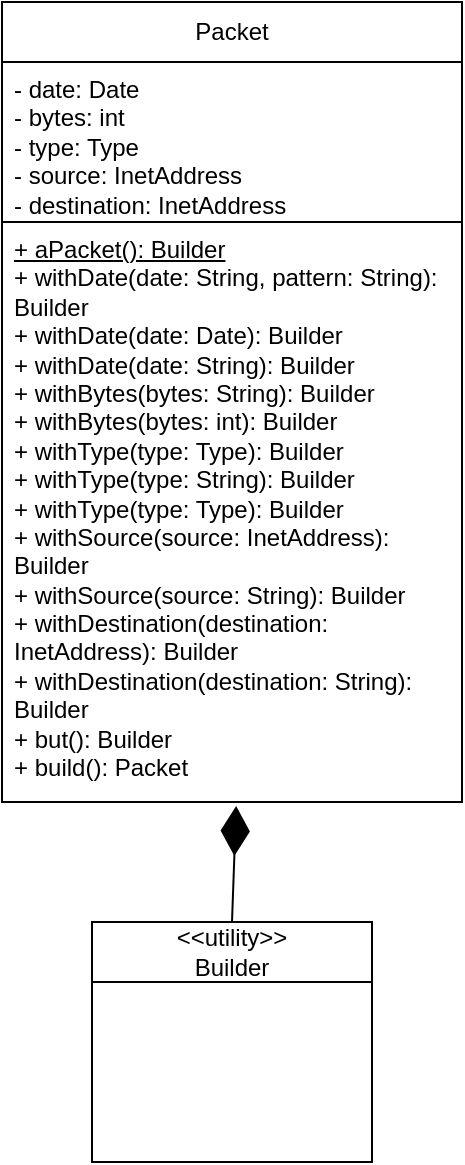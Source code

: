 <mxfile version="26.1.0">
  <diagram name="Страница — 1" id="XYHAIz7-M4xYpszr3OcH">
    <mxGraphModel dx="545" dy="657" grid="1" gridSize="10" guides="1" tooltips="1" connect="1" arrows="1" fold="1" page="1" pageScale="1" pageWidth="827" pageHeight="1169" math="0" shadow="0">
      <root>
        <mxCell id="0" />
        <mxCell id="1" parent="0" />
        <mxCell id="Wq5ZTLz32C6b916gWCb0-1" value="Packet" style="swimlane;fontStyle=0;childLayout=stackLayout;horizontal=1;startSize=30;horizontalStack=0;resizeParent=1;resizeParentMax=0;resizeLast=0;collapsible=1;marginBottom=0;whiteSpace=wrap;html=1;" vertex="1" parent="1">
          <mxGeometry x="311" y="150" width="230" height="400" as="geometry">
            <mxRectangle x="370" y="310" width="60" height="30" as="alternateBounds" />
          </mxGeometry>
        </mxCell>
        <mxCell id="Wq5ZTLz32C6b916gWCb0-8" value="- date: Date&lt;div&gt;- bytes: int&lt;br&gt;- type: Type&lt;/div&gt;&lt;div&gt;- source: InetAddress&lt;br&gt;- destination: InetAddress&lt;/div&gt;" style="text;strokeColor=default;fillColor=none;align=left;verticalAlign=top;spacingLeft=4;spacingRight=4;overflow=hidden;points=[[0,0.5],[1,0.5]];portConstraint=eastwest;rotatable=0;whiteSpace=wrap;html=1;" vertex="1" parent="Wq5ZTLz32C6b916gWCb0-1">
          <mxGeometry y="30" width="230" height="80" as="geometry" />
        </mxCell>
        <mxCell id="Wq5ZTLz32C6b916gWCb0-7" value="&lt;u&gt;+ aPacket(): Builder&lt;/u&gt;&lt;div&gt;+ withDate(date: String, pattern: String): Builder&lt;/div&gt;&lt;div&gt;+ withDate(date: Date): Builder&lt;br&gt;+ withDate(date: String): Builder&amp;nbsp;&lt;/div&gt;&lt;div&gt;+ withBytes(bytes: String): Builder&lt;br&gt;+ withBytes(bytes: int): Builder&lt;/div&gt;&lt;div&gt;+ withType(type: Type): Builder&lt;/div&gt;&lt;div&gt;&lt;/div&gt;+ withType(type: String): Builder&lt;br&gt;+ withType(type: Type): Builder&lt;br&gt;+ withSource(source: InetAddress): Builder&lt;br&gt;+ withSource(source: String): Builder&lt;div&gt;+ withDestination(destination: InetAddress): Builder&lt;/div&gt;&lt;div&gt;&lt;/div&gt;+ withDestination(destination: String): Builder&lt;div&gt;+ but(): Builder&lt;br&gt;+ build(): Packet&lt;/div&gt;" style="text;strokeColor=none;fillColor=none;align=left;verticalAlign=top;spacingLeft=4;spacingRight=4;overflow=hidden;points=[[0,0.5],[1,0.5]];portConstraint=eastwest;rotatable=0;whiteSpace=wrap;html=1;" vertex="1" parent="Wq5ZTLz32C6b916gWCb0-1">
          <mxGeometry y="110" width="230" height="290" as="geometry" />
        </mxCell>
        <mxCell id="Wq5ZTLz32C6b916gWCb0-10" value="&amp;lt;&amp;lt;utility&amp;gt;&amp;gt;&lt;br&gt;Builder" style="swimlane;fontStyle=0;childLayout=stackLayout;horizontal=1;startSize=30;horizontalStack=0;resizeParent=1;resizeParentMax=0;resizeLast=0;collapsible=1;marginBottom=0;whiteSpace=wrap;html=1;" vertex="1" parent="1">
          <mxGeometry x="356" y="610" width="140" height="120" as="geometry">
            <mxRectangle x="370" y="310" width="60" height="30" as="alternateBounds" />
          </mxGeometry>
        </mxCell>
        <mxCell id="Wq5ZTLz32C6b916gWCb0-11" style="text;strokeColor=none;fillColor=none;align=left;verticalAlign=top;spacingLeft=4;spacingRight=4;overflow=hidden;points=[[0,0.5],[1,0.5]];portConstraint=eastwest;rotatable=0;whiteSpace=wrap;html=1;" vertex="1" parent="Wq5ZTLz32C6b916gWCb0-10">
          <mxGeometry y="30" width="140" height="30" as="geometry" />
        </mxCell>
        <mxCell id="Wq5ZTLz32C6b916gWCb0-12" style="text;strokeColor=none;fillColor=none;align=left;verticalAlign=middle;spacingLeft=4;spacingRight=4;overflow=hidden;points=[[0,0.5],[1,0.5]];portConstraint=eastwest;rotatable=0;whiteSpace=wrap;html=1;" vertex="1" parent="Wq5ZTLz32C6b916gWCb0-10">
          <mxGeometry y="60" width="140" height="30" as="geometry" />
        </mxCell>
        <mxCell id="Wq5ZTLz32C6b916gWCb0-13" style="text;strokeColor=none;fillColor=none;align=left;verticalAlign=top;spacingLeft=4;spacingRight=4;overflow=hidden;points=[[0,0.5],[1,0.5]];portConstraint=eastwest;rotatable=0;whiteSpace=wrap;html=1;" vertex="1" parent="Wq5ZTLz32C6b916gWCb0-10">
          <mxGeometry y="90" width="140" height="30" as="geometry" />
        </mxCell>
        <mxCell id="Wq5ZTLz32C6b916gWCb0-14" value="" style="endArrow=diamondThin;html=1;rounded=0;exitX=0.5;exitY=0;exitDx=0;exitDy=0;entryX=0.509;entryY=1.007;entryDx=0;entryDy=0;entryPerimeter=0;endFill=1;strokeWidth=1;endSize=22;" edge="1" parent="1" source="Wq5ZTLz32C6b916gWCb0-10" target="Wq5ZTLz32C6b916gWCb0-7">
          <mxGeometry width="50" height="50" relative="1" as="geometry">
            <mxPoint x="470" y="410" as="sourcePoint" />
            <mxPoint x="398.92" y="320.42" as="targetPoint" />
          </mxGeometry>
        </mxCell>
      </root>
    </mxGraphModel>
  </diagram>
</mxfile>
